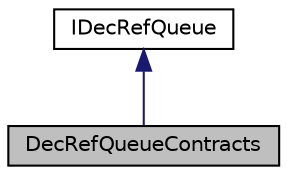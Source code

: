 digraph "DecRefQueueContracts"
{
  edge [fontname="Helvetica",fontsize="10",labelfontname="Helvetica",labelfontsize="10"];
  node [fontname="Helvetica",fontsize="10",shape=record];
  Node0 [label="DecRefQueueContracts",height=0.2,width=0.4,color="black", fillcolor="grey75", style="filled", fontcolor="black"];
  Node1 -> Node0 [dir="back",color="midnightblue",fontsize="10",style="solid",fontname="Helvetica"];
  Node1 [label="IDecRefQueue",height=0.2,width=0.4,color="black", fillcolor="white", style="filled",URL="$class_microsoft_1_1_z3_1_1_i_dec_ref_queue.html",tooltip="DecRefQueue interface "];
}
